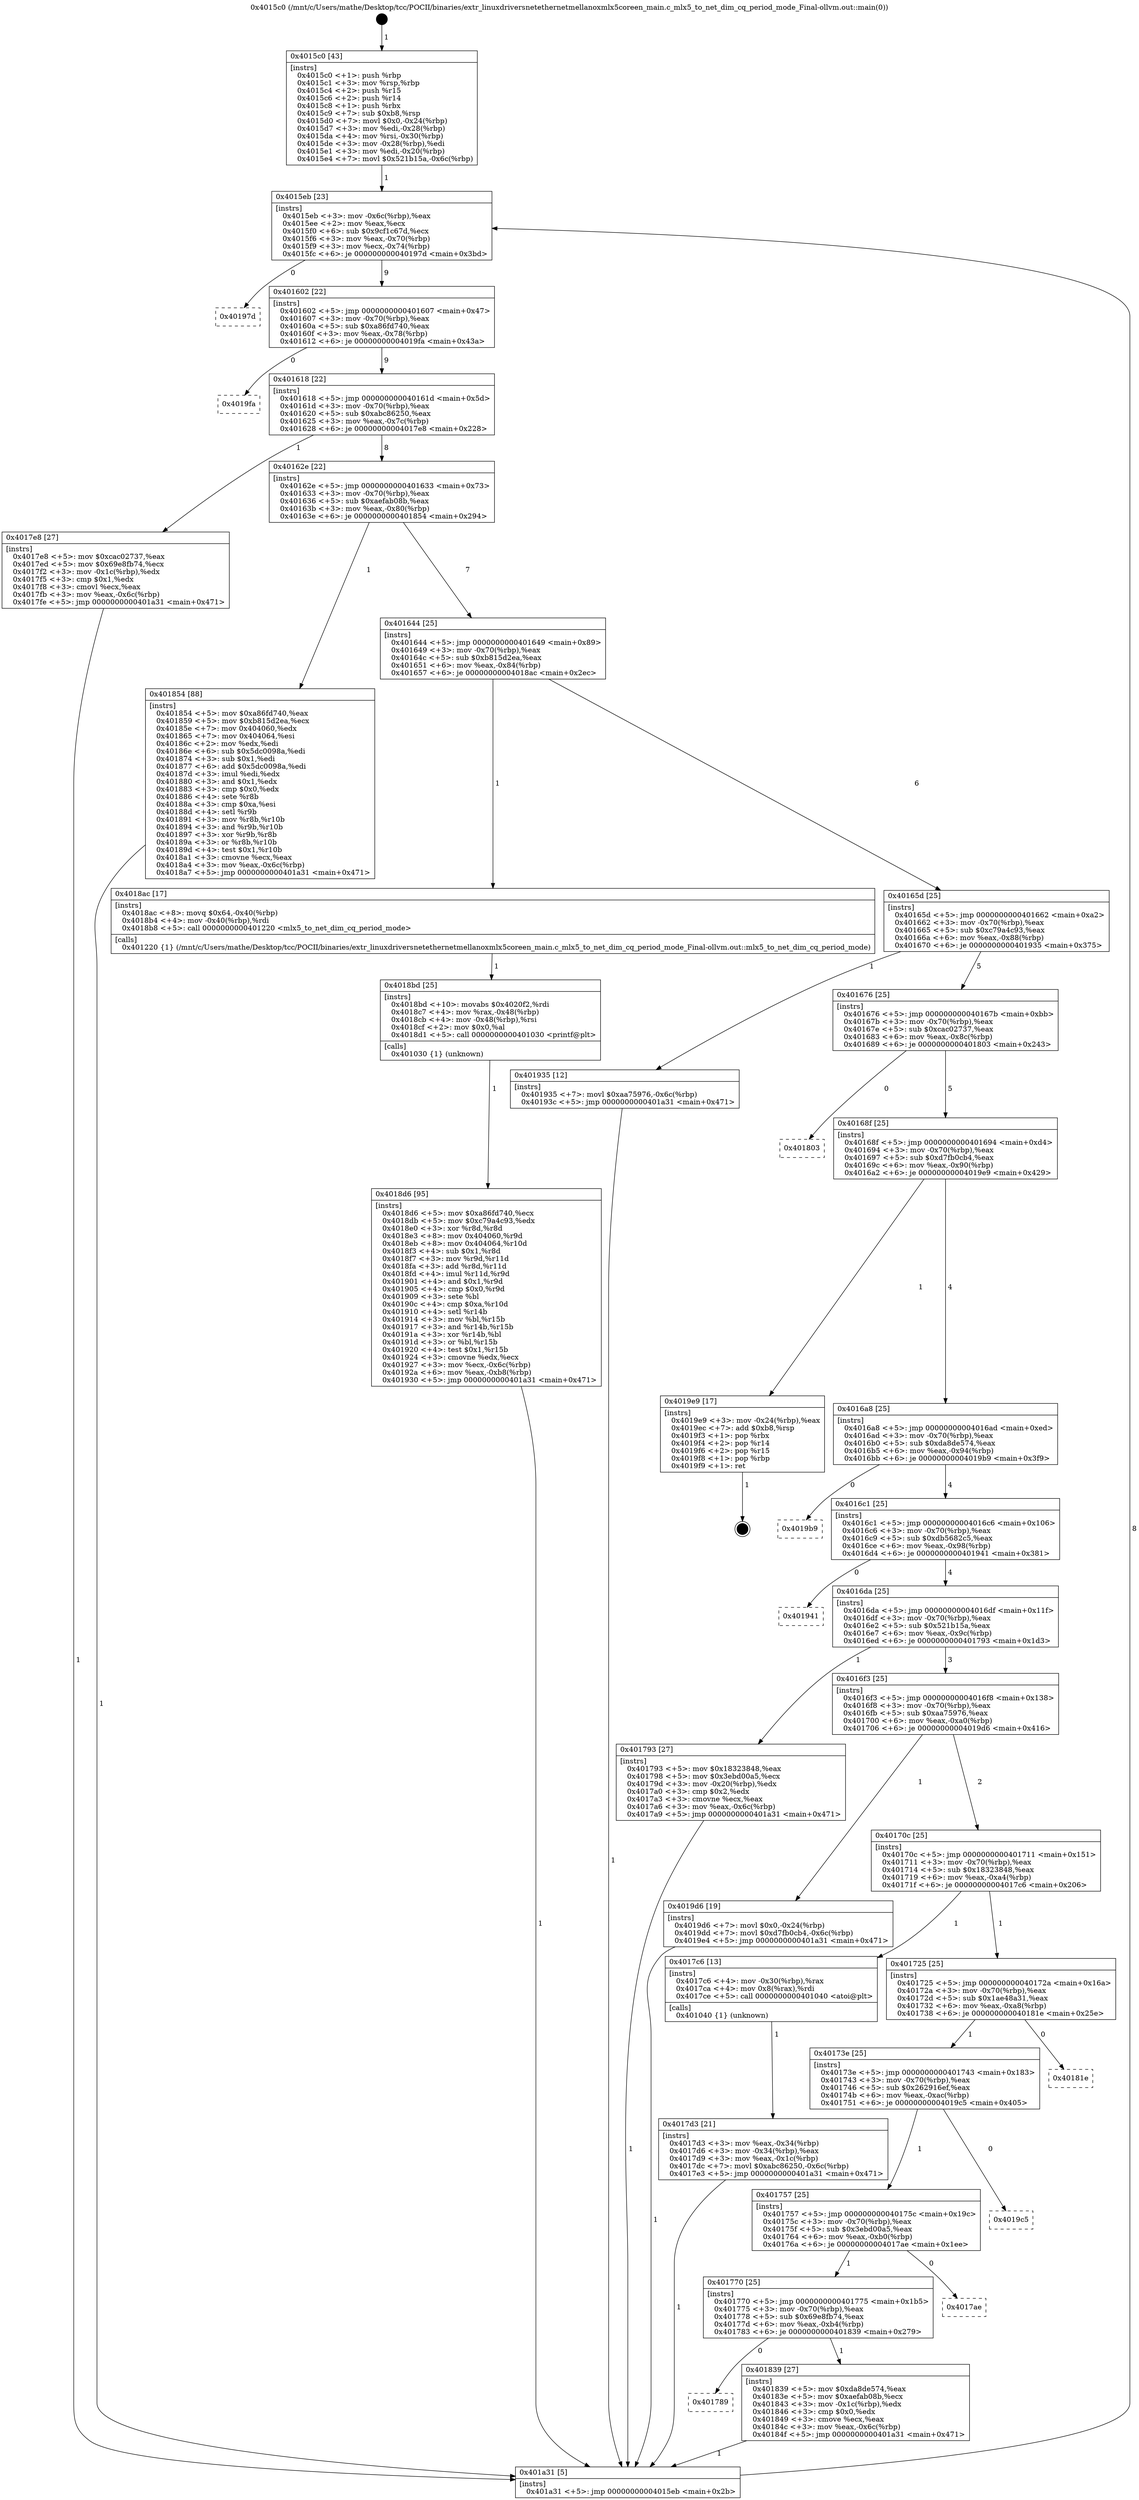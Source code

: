 digraph "0x4015c0" {
  label = "0x4015c0 (/mnt/c/Users/mathe/Desktop/tcc/POCII/binaries/extr_linuxdriversnetethernetmellanoxmlx5coreen_main.c_mlx5_to_net_dim_cq_period_mode_Final-ollvm.out::main(0))"
  labelloc = "t"
  node[shape=record]

  Entry [label="",width=0.3,height=0.3,shape=circle,fillcolor=black,style=filled]
  "0x4015eb" [label="{
     0x4015eb [23]\l
     | [instrs]\l
     &nbsp;&nbsp;0x4015eb \<+3\>: mov -0x6c(%rbp),%eax\l
     &nbsp;&nbsp;0x4015ee \<+2\>: mov %eax,%ecx\l
     &nbsp;&nbsp;0x4015f0 \<+6\>: sub $0x9cf1c67d,%ecx\l
     &nbsp;&nbsp;0x4015f6 \<+3\>: mov %eax,-0x70(%rbp)\l
     &nbsp;&nbsp;0x4015f9 \<+3\>: mov %ecx,-0x74(%rbp)\l
     &nbsp;&nbsp;0x4015fc \<+6\>: je 000000000040197d \<main+0x3bd\>\l
  }"]
  "0x40197d" [label="{
     0x40197d\l
  }", style=dashed]
  "0x401602" [label="{
     0x401602 [22]\l
     | [instrs]\l
     &nbsp;&nbsp;0x401602 \<+5\>: jmp 0000000000401607 \<main+0x47\>\l
     &nbsp;&nbsp;0x401607 \<+3\>: mov -0x70(%rbp),%eax\l
     &nbsp;&nbsp;0x40160a \<+5\>: sub $0xa86fd740,%eax\l
     &nbsp;&nbsp;0x40160f \<+3\>: mov %eax,-0x78(%rbp)\l
     &nbsp;&nbsp;0x401612 \<+6\>: je 00000000004019fa \<main+0x43a\>\l
  }"]
  Exit [label="",width=0.3,height=0.3,shape=circle,fillcolor=black,style=filled,peripheries=2]
  "0x4019fa" [label="{
     0x4019fa\l
  }", style=dashed]
  "0x401618" [label="{
     0x401618 [22]\l
     | [instrs]\l
     &nbsp;&nbsp;0x401618 \<+5\>: jmp 000000000040161d \<main+0x5d\>\l
     &nbsp;&nbsp;0x40161d \<+3\>: mov -0x70(%rbp),%eax\l
     &nbsp;&nbsp;0x401620 \<+5\>: sub $0xabc86250,%eax\l
     &nbsp;&nbsp;0x401625 \<+3\>: mov %eax,-0x7c(%rbp)\l
     &nbsp;&nbsp;0x401628 \<+6\>: je 00000000004017e8 \<main+0x228\>\l
  }"]
  "0x4018d6" [label="{
     0x4018d6 [95]\l
     | [instrs]\l
     &nbsp;&nbsp;0x4018d6 \<+5\>: mov $0xa86fd740,%ecx\l
     &nbsp;&nbsp;0x4018db \<+5\>: mov $0xc79a4c93,%edx\l
     &nbsp;&nbsp;0x4018e0 \<+3\>: xor %r8d,%r8d\l
     &nbsp;&nbsp;0x4018e3 \<+8\>: mov 0x404060,%r9d\l
     &nbsp;&nbsp;0x4018eb \<+8\>: mov 0x404064,%r10d\l
     &nbsp;&nbsp;0x4018f3 \<+4\>: sub $0x1,%r8d\l
     &nbsp;&nbsp;0x4018f7 \<+3\>: mov %r9d,%r11d\l
     &nbsp;&nbsp;0x4018fa \<+3\>: add %r8d,%r11d\l
     &nbsp;&nbsp;0x4018fd \<+4\>: imul %r11d,%r9d\l
     &nbsp;&nbsp;0x401901 \<+4\>: and $0x1,%r9d\l
     &nbsp;&nbsp;0x401905 \<+4\>: cmp $0x0,%r9d\l
     &nbsp;&nbsp;0x401909 \<+3\>: sete %bl\l
     &nbsp;&nbsp;0x40190c \<+4\>: cmp $0xa,%r10d\l
     &nbsp;&nbsp;0x401910 \<+4\>: setl %r14b\l
     &nbsp;&nbsp;0x401914 \<+3\>: mov %bl,%r15b\l
     &nbsp;&nbsp;0x401917 \<+3\>: and %r14b,%r15b\l
     &nbsp;&nbsp;0x40191a \<+3\>: xor %r14b,%bl\l
     &nbsp;&nbsp;0x40191d \<+3\>: or %bl,%r15b\l
     &nbsp;&nbsp;0x401920 \<+4\>: test $0x1,%r15b\l
     &nbsp;&nbsp;0x401924 \<+3\>: cmovne %edx,%ecx\l
     &nbsp;&nbsp;0x401927 \<+3\>: mov %ecx,-0x6c(%rbp)\l
     &nbsp;&nbsp;0x40192a \<+6\>: mov %eax,-0xb8(%rbp)\l
     &nbsp;&nbsp;0x401930 \<+5\>: jmp 0000000000401a31 \<main+0x471\>\l
  }"]
  "0x4017e8" [label="{
     0x4017e8 [27]\l
     | [instrs]\l
     &nbsp;&nbsp;0x4017e8 \<+5\>: mov $0xcac02737,%eax\l
     &nbsp;&nbsp;0x4017ed \<+5\>: mov $0x69e8fb74,%ecx\l
     &nbsp;&nbsp;0x4017f2 \<+3\>: mov -0x1c(%rbp),%edx\l
     &nbsp;&nbsp;0x4017f5 \<+3\>: cmp $0x1,%edx\l
     &nbsp;&nbsp;0x4017f8 \<+3\>: cmovl %ecx,%eax\l
     &nbsp;&nbsp;0x4017fb \<+3\>: mov %eax,-0x6c(%rbp)\l
     &nbsp;&nbsp;0x4017fe \<+5\>: jmp 0000000000401a31 \<main+0x471\>\l
  }"]
  "0x40162e" [label="{
     0x40162e [22]\l
     | [instrs]\l
     &nbsp;&nbsp;0x40162e \<+5\>: jmp 0000000000401633 \<main+0x73\>\l
     &nbsp;&nbsp;0x401633 \<+3\>: mov -0x70(%rbp),%eax\l
     &nbsp;&nbsp;0x401636 \<+5\>: sub $0xaefab08b,%eax\l
     &nbsp;&nbsp;0x40163b \<+3\>: mov %eax,-0x80(%rbp)\l
     &nbsp;&nbsp;0x40163e \<+6\>: je 0000000000401854 \<main+0x294\>\l
  }"]
  "0x4018bd" [label="{
     0x4018bd [25]\l
     | [instrs]\l
     &nbsp;&nbsp;0x4018bd \<+10\>: movabs $0x4020f2,%rdi\l
     &nbsp;&nbsp;0x4018c7 \<+4\>: mov %rax,-0x48(%rbp)\l
     &nbsp;&nbsp;0x4018cb \<+4\>: mov -0x48(%rbp),%rsi\l
     &nbsp;&nbsp;0x4018cf \<+2\>: mov $0x0,%al\l
     &nbsp;&nbsp;0x4018d1 \<+5\>: call 0000000000401030 \<printf@plt\>\l
     | [calls]\l
     &nbsp;&nbsp;0x401030 \{1\} (unknown)\l
  }"]
  "0x401854" [label="{
     0x401854 [88]\l
     | [instrs]\l
     &nbsp;&nbsp;0x401854 \<+5\>: mov $0xa86fd740,%eax\l
     &nbsp;&nbsp;0x401859 \<+5\>: mov $0xb815d2ea,%ecx\l
     &nbsp;&nbsp;0x40185e \<+7\>: mov 0x404060,%edx\l
     &nbsp;&nbsp;0x401865 \<+7\>: mov 0x404064,%esi\l
     &nbsp;&nbsp;0x40186c \<+2\>: mov %edx,%edi\l
     &nbsp;&nbsp;0x40186e \<+6\>: sub $0x5dc0098a,%edi\l
     &nbsp;&nbsp;0x401874 \<+3\>: sub $0x1,%edi\l
     &nbsp;&nbsp;0x401877 \<+6\>: add $0x5dc0098a,%edi\l
     &nbsp;&nbsp;0x40187d \<+3\>: imul %edi,%edx\l
     &nbsp;&nbsp;0x401880 \<+3\>: and $0x1,%edx\l
     &nbsp;&nbsp;0x401883 \<+3\>: cmp $0x0,%edx\l
     &nbsp;&nbsp;0x401886 \<+4\>: sete %r8b\l
     &nbsp;&nbsp;0x40188a \<+3\>: cmp $0xa,%esi\l
     &nbsp;&nbsp;0x40188d \<+4\>: setl %r9b\l
     &nbsp;&nbsp;0x401891 \<+3\>: mov %r8b,%r10b\l
     &nbsp;&nbsp;0x401894 \<+3\>: and %r9b,%r10b\l
     &nbsp;&nbsp;0x401897 \<+3\>: xor %r9b,%r8b\l
     &nbsp;&nbsp;0x40189a \<+3\>: or %r8b,%r10b\l
     &nbsp;&nbsp;0x40189d \<+4\>: test $0x1,%r10b\l
     &nbsp;&nbsp;0x4018a1 \<+3\>: cmovne %ecx,%eax\l
     &nbsp;&nbsp;0x4018a4 \<+3\>: mov %eax,-0x6c(%rbp)\l
     &nbsp;&nbsp;0x4018a7 \<+5\>: jmp 0000000000401a31 \<main+0x471\>\l
  }"]
  "0x401644" [label="{
     0x401644 [25]\l
     | [instrs]\l
     &nbsp;&nbsp;0x401644 \<+5\>: jmp 0000000000401649 \<main+0x89\>\l
     &nbsp;&nbsp;0x401649 \<+3\>: mov -0x70(%rbp),%eax\l
     &nbsp;&nbsp;0x40164c \<+5\>: sub $0xb815d2ea,%eax\l
     &nbsp;&nbsp;0x401651 \<+6\>: mov %eax,-0x84(%rbp)\l
     &nbsp;&nbsp;0x401657 \<+6\>: je 00000000004018ac \<main+0x2ec\>\l
  }"]
  "0x401789" [label="{
     0x401789\l
  }", style=dashed]
  "0x4018ac" [label="{
     0x4018ac [17]\l
     | [instrs]\l
     &nbsp;&nbsp;0x4018ac \<+8\>: movq $0x64,-0x40(%rbp)\l
     &nbsp;&nbsp;0x4018b4 \<+4\>: mov -0x40(%rbp),%rdi\l
     &nbsp;&nbsp;0x4018b8 \<+5\>: call 0000000000401220 \<mlx5_to_net_dim_cq_period_mode\>\l
     | [calls]\l
     &nbsp;&nbsp;0x401220 \{1\} (/mnt/c/Users/mathe/Desktop/tcc/POCII/binaries/extr_linuxdriversnetethernetmellanoxmlx5coreen_main.c_mlx5_to_net_dim_cq_period_mode_Final-ollvm.out::mlx5_to_net_dim_cq_period_mode)\l
  }"]
  "0x40165d" [label="{
     0x40165d [25]\l
     | [instrs]\l
     &nbsp;&nbsp;0x40165d \<+5\>: jmp 0000000000401662 \<main+0xa2\>\l
     &nbsp;&nbsp;0x401662 \<+3\>: mov -0x70(%rbp),%eax\l
     &nbsp;&nbsp;0x401665 \<+5\>: sub $0xc79a4c93,%eax\l
     &nbsp;&nbsp;0x40166a \<+6\>: mov %eax,-0x88(%rbp)\l
     &nbsp;&nbsp;0x401670 \<+6\>: je 0000000000401935 \<main+0x375\>\l
  }"]
  "0x401839" [label="{
     0x401839 [27]\l
     | [instrs]\l
     &nbsp;&nbsp;0x401839 \<+5\>: mov $0xda8de574,%eax\l
     &nbsp;&nbsp;0x40183e \<+5\>: mov $0xaefab08b,%ecx\l
     &nbsp;&nbsp;0x401843 \<+3\>: mov -0x1c(%rbp),%edx\l
     &nbsp;&nbsp;0x401846 \<+3\>: cmp $0x0,%edx\l
     &nbsp;&nbsp;0x401849 \<+3\>: cmove %ecx,%eax\l
     &nbsp;&nbsp;0x40184c \<+3\>: mov %eax,-0x6c(%rbp)\l
     &nbsp;&nbsp;0x40184f \<+5\>: jmp 0000000000401a31 \<main+0x471\>\l
  }"]
  "0x401935" [label="{
     0x401935 [12]\l
     | [instrs]\l
     &nbsp;&nbsp;0x401935 \<+7\>: movl $0xaa75976,-0x6c(%rbp)\l
     &nbsp;&nbsp;0x40193c \<+5\>: jmp 0000000000401a31 \<main+0x471\>\l
  }"]
  "0x401676" [label="{
     0x401676 [25]\l
     | [instrs]\l
     &nbsp;&nbsp;0x401676 \<+5\>: jmp 000000000040167b \<main+0xbb\>\l
     &nbsp;&nbsp;0x40167b \<+3\>: mov -0x70(%rbp),%eax\l
     &nbsp;&nbsp;0x40167e \<+5\>: sub $0xcac02737,%eax\l
     &nbsp;&nbsp;0x401683 \<+6\>: mov %eax,-0x8c(%rbp)\l
     &nbsp;&nbsp;0x401689 \<+6\>: je 0000000000401803 \<main+0x243\>\l
  }"]
  "0x401770" [label="{
     0x401770 [25]\l
     | [instrs]\l
     &nbsp;&nbsp;0x401770 \<+5\>: jmp 0000000000401775 \<main+0x1b5\>\l
     &nbsp;&nbsp;0x401775 \<+3\>: mov -0x70(%rbp),%eax\l
     &nbsp;&nbsp;0x401778 \<+5\>: sub $0x69e8fb74,%eax\l
     &nbsp;&nbsp;0x40177d \<+6\>: mov %eax,-0xb4(%rbp)\l
     &nbsp;&nbsp;0x401783 \<+6\>: je 0000000000401839 \<main+0x279\>\l
  }"]
  "0x401803" [label="{
     0x401803\l
  }", style=dashed]
  "0x40168f" [label="{
     0x40168f [25]\l
     | [instrs]\l
     &nbsp;&nbsp;0x40168f \<+5\>: jmp 0000000000401694 \<main+0xd4\>\l
     &nbsp;&nbsp;0x401694 \<+3\>: mov -0x70(%rbp),%eax\l
     &nbsp;&nbsp;0x401697 \<+5\>: sub $0xd7fb0cb4,%eax\l
     &nbsp;&nbsp;0x40169c \<+6\>: mov %eax,-0x90(%rbp)\l
     &nbsp;&nbsp;0x4016a2 \<+6\>: je 00000000004019e9 \<main+0x429\>\l
  }"]
  "0x4017ae" [label="{
     0x4017ae\l
  }", style=dashed]
  "0x4019e9" [label="{
     0x4019e9 [17]\l
     | [instrs]\l
     &nbsp;&nbsp;0x4019e9 \<+3\>: mov -0x24(%rbp),%eax\l
     &nbsp;&nbsp;0x4019ec \<+7\>: add $0xb8,%rsp\l
     &nbsp;&nbsp;0x4019f3 \<+1\>: pop %rbx\l
     &nbsp;&nbsp;0x4019f4 \<+2\>: pop %r14\l
     &nbsp;&nbsp;0x4019f6 \<+2\>: pop %r15\l
     &nbsp;&nbsp;0x4019f8 \<+1\>: pop %rbp\l
     &nbsp;&nbsp;0x4019f9 \<+1\>: ret\l
  }"]
  "0x4016a8" [label="{
     0x4016a8 [25]\l
     | [instrs]\l
     &nbsp;&nbsp;0x4016a8 \<+5\>: jmp 00000000004016ad \<main+0xed\>\l
     &nbsp;&nbsp;0x4016ad \<+3\>: mov -0x70(%rbp),%eax\l
     &nbsp;&nbsp;0x4016b0 \<+5\>: sub $0xda8de574,%eax\l
     &nbsp;&nbsp;0x4016b5 \<+6\>: mov %eax,-0x94(%rbp)\l
     &nbsp;&nbsp;0x4016bb \<+6\>: je 00000000004019b9 \<main+0x3f9\>\l
  }"]
  "0x401757" [label="{
     0x401757 [25]\l
     | [instrs]\l
     &nbsp;&nbsp;0x401757 \<+5\>: jmp 000000000040175c \<main+0x19c\>\l
     &nbsp;&nbsp;0x40175c \<+3\>: mov -0x70(%rbp),%eax\l
     &nbsp;&nbsp;0x40175f \<+5\>: sub $0x3ebd00a5,%eax\l
     &nbsp;&nbsp;0x401764 \<+6\>: mov %eax,-0xb0(%rbp)\l
     &nbsp;&nbsp;0x40176a \<+6\>: je 00000000004017ae \<main+0x1ee\>\l
  }"]
  "0x4019b9" [label="{
     0x4019b9\l
  }", style=dashed]
  "0x4016c1" [label="{
     0x4016c1 [25]\l
     | [instrs]\l
     &nbsp;&nbsp;0x4016c1 \<+5\>: jmp 00000000004016c6 \<main+0x106\>\l
     &nbsp;&nbsp;0x4016c6 \<+3\>: mov -0x70(%rbp),%eax\l
     &nbsp;&nbsp;0x4016c9 \<+5\>: sub $0xdb5682c5,%eax\l
     &nbsp;&nbsp;0x4016ce \<+6\>: mov %eax,-0x98(%rbp)\l
     &nbsp;&nbsp;0x4016d4 \<+6\>: je 0000000000401941 \<main+0x381\>\l
  }"]
  "0x4019c5" [label="{
     0x4019c5\l
  }", style=dashed]
  "0x401941" [label="{
     0x401941\l
  }", style=dashed]
  "0x4016da" [label="{
     0x4016da [25]\l
     | [instrs]\l
     &nbsp;&nbsp;0x4016da \<+5\>: jmp 00000000004016df \<main+0x11f\>\l
     &nbsp;&nbsp;0x4016df \<+3\>: mov -0x70(%rbp),%eax\l
     &nbsp;&nbsp;0x4016e2 \<+5\>: sub $0x521b15a,%eax\l
     &nbsp;&nbsp;0x4016e7 \<+6\>: mov %eax,-0x9c(%rbp)\l
     &nbsp;&nbsp;0x4016ed \<+6\>: je 0000000000401793 \<main+0x1d3\>\l
  }"]
  "0x40173e" [label="{
     0x40173e [25]\l
     | [instrs]\l
     &nbsp;&nbsp;0x40173e \<+5\>: jmp 0000000000401743 \<main+0x183\>\l
     &nbsp;&nbsp;0x401743 \<+3\>: mov -0x70(%rbp),%eax\l
     &nbsp;&nbsp;0x401746 \<+5\>: sub $0x262916ef,%eax\l
     &nbsp;&nbsp;0x40174b \<+6\>: mov %eax,-0xac(%rbp)\l
     &nbsp;&nbsp;0x401751 \<+6\>: je 00000000004019c5 \<main+0x405\>\l
  }"]
  "0x401793" [label="{
     0x401793 [27]\l
     | [instrs]\l
     &nbsp;&nbsp;0x401793 \<+5\>: mov $0x18323848,%eax\l
     &nbsp;&nbsp;0x401798 \<+5\>: mov $0x3ebd00a5,%ecx\l
     &nbsp;&nbsp;0x40179d \<+3\>: mov -0x20(%rbp),%edx\l
     &nbsp;&nbsp;0x4017a0 \<+3\>: cmp $0x2,%edx\l
     &nbsp;&nbsp;0x4017a3 \<+3\>: cmovne %ecx,%eax\l
     &nbsp;&nbsp;0x4017a6 \<+3\>: mov %eax,-0x6c(%rbp)\l
     &nbsp;&nbsp;0x4017a9 \<+5\>: jmp 0000000000401a31 \<main+0x471\>\l
  }"]
  "0x4016f3" [label="{
     0x4016f3 [25]\l
     | [instrs]\l
     &nbsp;&nbsp;0x4016f3 \<+5\>: jmp 00000000004016f8 \<main+0x138\>\l
     &nbsp;&nbsp;0x4016f8 \<+3\>: mov -0x70(%rbp),%eax\l
     &nbsp;&nbsp;0x4016fb \<+5\>: sub $0xaa75976,%eax\l
     &nbsp;&nbsp;0x401700 \<+6\>: mov %eax,-0xa0(%rbp)\l
     &nbsp;&nbsp;0x401706 \<+6\>: je 00000000004019d6 \<main+0x416\>\l
  }"]
  "0x401a31" [label="{
     0x401a31 [5]\l
     | [instrs]\l
     &nbsp;&nbsp;0x401a31 \<+5\>: jmp 00000000004015eb \<main+0x2b\>\l
  }"]
  "0x4015c0" [label="{
     0x4015c0 [43]\l
     | [instrs]\l
     &nbsp;&nbsp;0x4015c0 \<+1\>: push %rbp\l
     &nbsp;&nbsp;0x4015c1 \<+3\>: mov %rsp,%rbp\l
     &nbsp;&nbsp;0x4015c4 \<+2\>: push %r15\l
     &nbsp;&nbsp;0x4015c6 \<+2\>: push %r14\l
     &nbsp;&nbsp;0x4015c8 \<+1\>: push %rbx\l
     &nbsp;&nbsp;0x4015c9 \<+7\>: sub $0xb8,%rsp\l
     &nbsp;&nbsp;0x4015d0 \<+7\>: movl $0x0,-0x24(%rbp)\l
     &nbsp;&nbsp;0x4015d7 \<+3\>: mov %edi,-0x28(%rbp)\l
     &nbsp;&nbsp;0x4015da \<+4\>: mov %rsi,-0x30(%rbp)\l
     &nbsp;&nbsp;0x4015de \<+3\>: mov -0x28(%rbp),%edi\l
     &nbsp;&nbsp;0x4015e1 \<+3\>: mov %edi,-0x20(%rbp)\l
     &nbsp;&nbsp;0x4015e4 \<+7\>: movl $0x521b15a,-0x6c(%rbp)\l
  }"]
  "0x40181e" [label="{
     0x40181e\l
  }", style=dashed]
  "0x4019d6" [label="{
     0x4019d6 [19]\l
     | [instrs]\l
     &nbsp;&nbsp;0x4019d6 \<+7\>: movl $0x0,-0x24(%rbp)\l
     &nbsp;&nbsp;0x4019dd \<+7\>: movl $0xd7fb0cb4,-0x6c(%rbp)\l
     &nbsp;&nbsp;0x4019e4 \<+5\>: jmp 0000000000401a31 \<main+0x471\>\l
  }"]
  "0x40170c" [label="{
     0x40170c [25]\l
     | [instrs]\l
     &nbsp;&nbsp;0x40170c \<+5\>: jmp 0000000000401711 \<main+0x151\>\l
     &nbsp;&nbsp;0x401711 \<+3\>: mov -0x70(%rbp),%eax\l
     &nbsp;&nbsp;0x401714 \<+5\>: sub $0x18323848,%eax\l
     &nbsp;&nbsp;0x401719 \<+6\>: mov %eax,-0xa4(%rbp)\l
     &nbsp;&nbsp;0x40171f \<+6\>: je 00000000004017c6 \<main+0x206\>\l
  }"]
  "0x4017d3" [label="{
     0x4017d3 [21]\l
     | [instrs]\l
     &nbsp;&nbsp;0x4017d3 \<+3\>: mov %eax,-0x34(%rbp)\l
     &nbsp;&nbsp;0x4017d6 \<+3\>: mov -0x34(%rbp),%eax\l
     &nbsp;&nbsp;0x4017d9 \<+3\>: mov %eax,-0x1c(%rbp)\l
     &nbsp;&nbsp;0x4017dc \<+7\>: movl $0xabc86250,-0x6c(%rbp)\l
     &nbsp;&nbsp;0x4017e3 \<+5\>: jmp 0000000000401a31 \<main+0x471\>\l
  }"]
  "0x4017c6" [label="{
     0x4017c6 [13]\l
     | [instrs]\l
     &nbsp;&nbsp;0x4017c6 \<+4\>: mov -0x30(%rbp),%rax\l
     &nbsp;&nbsp;0x4017ca \<+4\>: mov 0x8(%rax),%rdi\l
     &nbsp;&nbsp;0x4017ce \<+5\>: call 0000000000401040 \<atoi@plt\>\l
     | [calls]\l
     &nbsp;&nbsp;0x401040 \{1\} (unknown)\l
  }"]
  "0x401725" [label="{
     0x401725 [25]\l
     | [instrs]\l
     &nbsp;&nbsp;0x401725 \<+5\>: jmp 000000000040172a \<main+0x16a\>\l
     &nbsp;&nbsp;0x40172a \<+3\>: mov -0x70(%rbp),%eax\l
     &nbsp;&nbsp;0x40172d \<+5\>: sub $0x1ae48a31,%eax\l
     &nbsp;&nbsp;0x401732 \<+6\>: mov %eax,-0xa8(%rbp)\l
     &nbsp;&nbsp;0x401738 \<+6\>: je 000000000040181e \<main+0x25e\>\l
  }"]
  Entry -> "0x4015c0" [label=" 1"]
  "0x4015eb" -> "0x40197d" [label=" 0"]
  "0x4015eb" -> "0x401602" [label=" 9"]
  "0x4019e9" -> Exit [label=" 1"]
  "0x401602" -> "0x4019fa" [label=" 0"]
  "0x401602" -> "0x401618" [label=" 9"]
  "0x4019d6" -> "0x401a31" [label=" 1"]
  "0x401618" -> "0x4017e8" [label=" 1"]
  "0x401618" -> "0x40162e" [label=" 8"]
  "0x401935" -> "0x401a31" [label=" 1"]
  "0x40162e" -> "0x401854" [label=" 1"]
  "0x40162e" -> "0x401644" [label=" 7"]
  "0x4018d6" -> "0x401a31" [label=" 1"]
  "0x401644" -> "0x4018ac" [label=" 1"]
  "0x401644" -> "0x40165d" [label=" 6"]
  "0x4018bd" -> "0x4018d6" [label=" 1"]
  "0x40165d" -> "0x401935" [label=" 1"]
  "0x40165d" -> "0x401676" [label=" 5"]
  "0x4018ac" -> "0x4018bd" [label=" 1"]
  "0x401676" -> "0x401803" [label=" 0"]
  "0x401676" -> "0x40168f" [label=" 5"]
  "0x401839" -> "0x401a31" [label=" 1"]
  "0x40168f" -> "0x4019e9" [label=" 1"]
  "0x40168f" -> "0x4016a8" [label=" 4"]
  "0x401770" -> "0x401789" [label=" 0"]
  "0x4016a8" -> "0x4019b9" [label=" 0"]
  "0x4016a8" -> "0x4016c1" [label=" 4"]
  "0x401854" -> "0x401a31" [label=" 1"]
  "0x4016c1" -> "0x401941" [label=" 0"]
  "0x4016c1" -> "0x4016da" [label=" 4"]
  "0x401757" -> "0x401770" [label=" 1"]
  "0x4016da" -> "0x401793" [label=" 1"]
  "0x4016da" -> "0x4016f3" [label=" 3"]
  "0x401793" -> "0x401a31" [label=" 1"]
  "0x4015c0" -> "0x4015eb" [label=" 1"]
  "0x401a31" -> "0x4015eb" [label=" 8"]
  "0x401770" -> "0x401839" [label=" 1"]
  "0x4016f3" -> "0x4019d6" [label=" 1"]
  "0x4016f3" -> "0x40170c" [label=" 2"]
  "0x40173e" -> "0x401757" [label=" 1"]
  "0x40170c" -> "0x4017c6" [label=" 1"]
  "0x40170c" -> "0x401725" [label=" 1"]
  "0x4017c6" -> "0x4017d3" [label=" 1"]
  "0x4017d3" -> "0x401a31" [label=" 1"]
  "0x4017e8" -> "0x401a31" [label=" 1"]
  "0x40173e" -> "0x4019c5" [label=" 0"]
  "0x401725" -> "0x40181e" [label=" 0"]
  "0x401725" -> "0x40173e" [label=" 1"]
  "0x401757" -> "0x4017ae" [label=" 0"]
}
